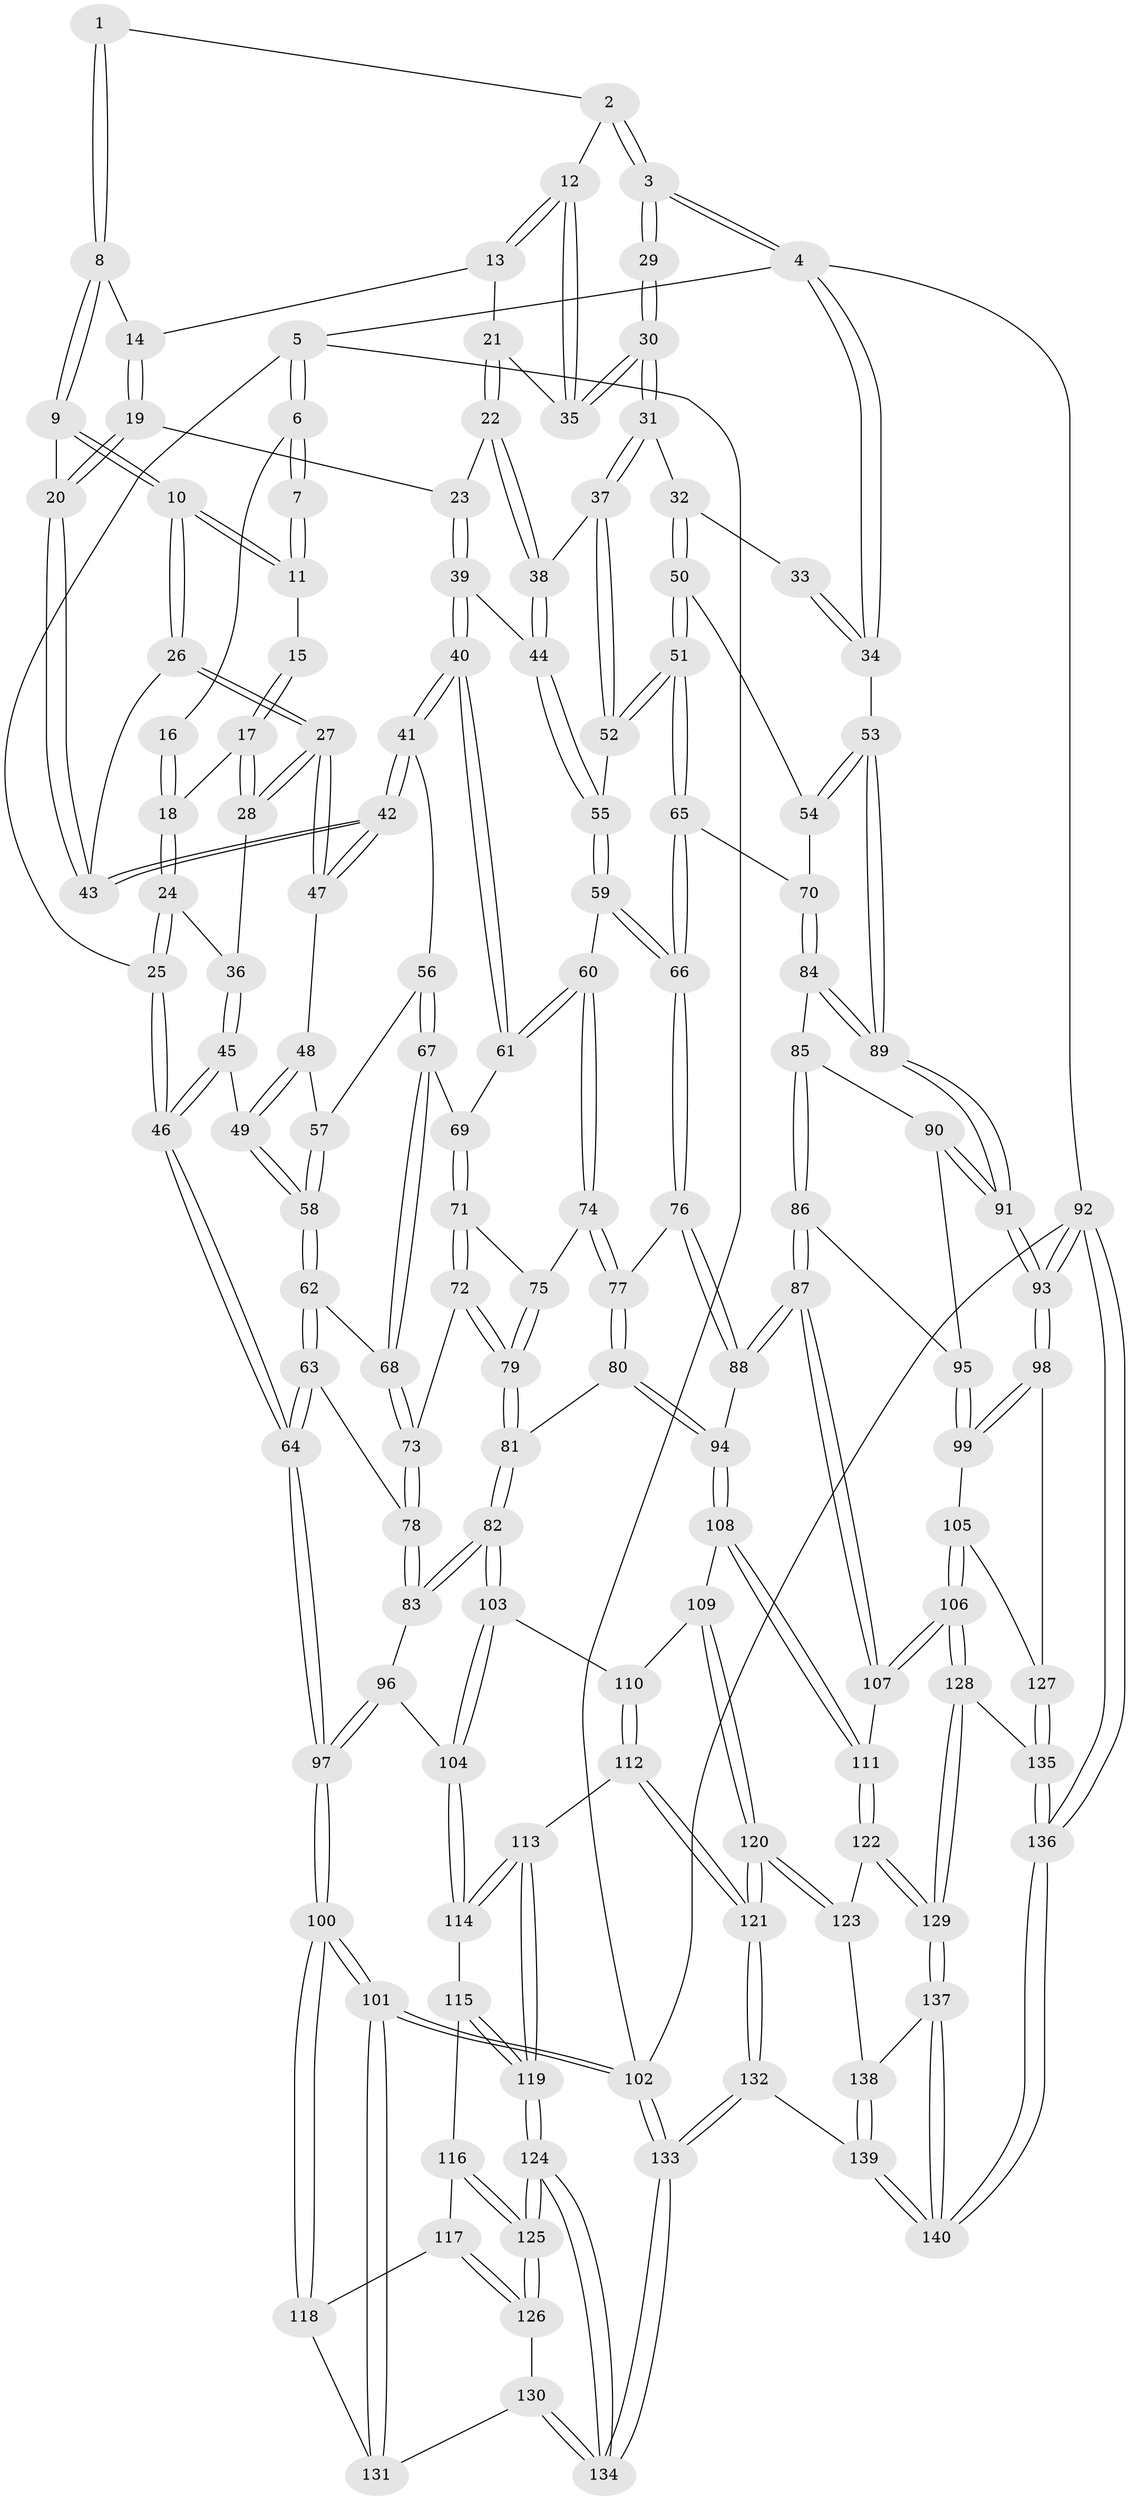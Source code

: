 // Generated by graph-tools (version 1.1) at 2025/00/03/09/25 05:00:05]
// undirected, 140 vertices, 347 edges
graph export_dot {
graph [start="1"]
  node [color=gray90,style=filled];
  1 [pos="+0.4237072516247406+0"];
  2 [pos="+0.8306785265779636+0"];
  3 [pos="+1+0"];
  4 [pos="+1+0"];
  5 [pos="+0+0"];
  6 [pos="+0+0"];
  7 [pos="+0.20332176559513976+0"];
  8 [pos="+0.42952079695410555+0"];
  9 [pos="+0.3507487954391778+0.03040771450409255"];
  10 [pos="+0.26369277196608826+0.14079221682472967"];
  11 [pos="+0.20281777757145442+0.0706513731190197"];
  12 [pos="+0.7757839428455939+0.015273298205773847"];
  13 [pos="+0.5755092251607271+0.04083505853941551"];
  14 [pos="+0.463671536592147+0"];
  15 [pos="+0.14362574433551892+0.07158620938012758"];
  16 [pos="+0.07105658295592984+0"];
  17 [pos="+0.12699511021617627+0.10062255199799083"];
  18 [pos="+0.07897357207888774+0.12707049808105597"];
  19 [pos="+0.47815817707510566+0.13893712779613399"];
  20 [pos="+0.41833646344649883+0.1691495462433723"];
  21 [pos="+0.5936014830674535+0.09473204043137567"];
  22 [pos="+0.5913009923387786+0.13891827872980844"];
  23 [pos="+0.49421317911704993+0.14977312786276337"];
  24 [pos="+0.05759971458020555+0.16195772302746442"];
  25 [pos="+0+0.014185776419320766"];
  26 [pos="+0.26195505514792455+0.16251200103637117"];
  27 [pos="+0.24948935209185105+0.18389088171585716"];
  28 [pos="+0.1881568149549756+0.17674569860035796"];
  29 [pos="+0.9733508409145734+0.04692907674646035"];
  30 [pos="+0.7881481975370157+0.09983884494174035"];
  31 [pos="+0.7912342885384053+0.13226420915212314"];
  32 [pos="+0.8401632397132812+0.1665219822374241"];
  33 [pos="+0.9483733190700725+0.1078582742582861"];
  34 [pos="+1+0.28597401311638965"];
  35 [pos="+0.779387642995854+0.06218804087058136"];
  36 [pos="+0.07812857287844749+0.1898411000951602"];
  37 [pos="+0.7195121591098678+0.19064474828843464"];
  38 [pos="+0.6322129971851101+0.18959793302919803"];
  39 [pos="+0.5270684438967914+0.2882638740240566"];
  40 [pos="+0.4630134500937597+0.3156915070139004"];
  41 [pos="+0.4342175002742084+0.3044822605182622"];
  42 [pos="+0.42340529996845916+0.28250217412722073"];
  43 [pos="+0.40471692249299424+0.1847841735970203"];
  44 [pos="+0.548019403918991+0.28881185959425376"];
  45 [pos="+0.0703002193997024+0.3000678246174345"];
  46 [pos="+0+0.5000917911201622"];
  47 [pos="+0.24993577905369266+0.2048792864122713"];
  48 [pos="+0.24843600274731256+0.21294423127065654"];
  49 [pos="+0.10778790576779412+0.30289844878396976"];
  50 [pos="+0.9058491977947443+0.2502277909779585"];
  51 [pos="+0.7678614707300995+0.3844498000456638"];
  52 [pos="+0.7174203296527404+0.2807496701020156"];
  53 [pos="+1+0.3075865621225812"];
  54 [pos="+1+0.2923959954886414"];
  55 [pos="+0.592629198242928+0.3294991098396938"];
  56 [pos="+0.3380548859531328+0.34396901589609125"];
  57 [pos="+0.2610974257584559+0.276647553624576"];
  58 [pos="+0.19834483711847023+0.3660061341613564"];
  59 [pos="+0.6294853763335514+0.4156463117195704"];
  60 [pos="+0.47473354023925296+0.41884096574965013"];
  61 [pos="+0.46686426022506244+0.39871881474043225"];
  62 [pos="+0.20679347296376138+0.4168881486109861"];
  63 [pos="+0.051721137556107445+0.5105056361199451"];
  64 [pos="+0+0.5183430138701572"];
  65 [pos="+0.7587610717927108+0.4401768689116498"];
  66 [pos="+0.6809907230165922+0.4742584045590126"];
  67 [pos="+0.32299329055653264+0.39097929902778766"];
  68 [pos="+0.24875544283031856+0.43336833515616385"];
  69 [pos="+0.3602597491077417+0.4304094480941578"];
  70 [pos="+0.8285154970312358+0.4730382559945699"];
  71 [pos="+0.36544245160693234+0.4549533505693465"];
  72 [pos="+0.3385264323131747+0.49999180544291044"];
  73 [pos="+0.2595305938234136+0.4634578630650392"];
  74 [pos="+0.4735497656774109+0.463840617811364"];
  75 [pos="+0.4238979796950919+0.48243687721615847"];
  76 [pos="+0.6761559575287351+0.48290116920350096"];
  77 [pos="+0.5104901261114344+0.5138325392674059"];
  78 [pos="+0.2386692570797621+0.6006753427572349"];
  79 [pos="+0.3621764533317777+0.5905310822039893"];
  80 [pos="+0.4676842309542239+0.6507083312954162"];
  81 [pos="+0.35885860220563925+0.6372327958423205"];
  82 [pos="+0.3304244473983113+0.6495398857025936"];
  83 [pos="+0.24388290884317443+0.6073463689814023"];
  84 [pos="+0.8369948761636489+0.4823246657524557"];
  85 [pos="+0.8426854767569956+0.5007516682599048"];
  86 [pos="+0.8143675204090587+0.6710441896196174"];
  87 [pos="+0.7597211552323225+0.7229799775637243"];
  88 [pos="+0.6699149497773592+0.5962754906218005"];
  89 [pos="+1+0.47127530087854824"];
  90 [pos="+0.9613837915146954+0.6064583075618813"];
  91 [pos="+1+0.5507912408915001"];
  92 [pos="+1+1"];
  93 [pos="+1+0.7823382744637771"];
  94 [pos="+0.49049560702481054+0.6688742877686976"];
  95 [pos="+0.9227401871749649+0.6468602819186442"];
  96 [pos="+0.14400448411513617+0.6990830919061111"];
  97 [pos="+0+0.5813488682931763"];
  98 [pos="+1+0.7825230509127904"];
  99 [pos="+0.9650688565062316+0.7647866160758455"];
  100 [pos="+0+0.6648523338256657"];
  101 [pos="+0+1"];
  102 [pos="+0+1"];
  103 [pos="+0.32129609042925406+0.6812817795843532"];
  104 [pos="+0.1744035101130834+0.7803732774983271"];
  105 [pos="+0.863954862280755+0.806507580431228"];
  106 [pos="+0.8229881417827937+0.8038268978919396"];
  107 [pos="+0.7592489751250799+0.7293210906285139"];
  108 [pos="+0.5218962898621646+0.7582777866213757"];
  109 [pos="+0.490787812486571+0.8008250084615848"];
  110 [pos="+0.3292062745772333+0.7629667115418964"];
  111 [pos="+0.636111876796844+0.8001144662138303"];
  112 [pos="+0.3213558843511719+0.8352900302423358"];
  113 [pos="+0.2585194721032372+0.8439524616752858"];
  114 [pos="+0.17186825021931765+0.7913401376995716"];
  115 [pos="+0.15705337411833975+0.8027655975536097"];
  116 [pos="+0.1049781727582127+0.8194641249513586"];
  117 [pos="+0.02376166133398721+0.8073340164634372"];
  118 [pos="+0.005401802228135105+0.8000914323355275"];
  119 [pos="+0.19377371339958682+0.9679454391708715"];
  120 [pos="+0.424003068455515+0.935806276288282"];
  121 [pos="+0.4153211862835748+0.9429161447486014"];
  122 [pos="+0.6355163249266004+0.858837861045737"];
  123 [pos="+0.5701646807990288+0.928216043258861"];
  124 [pos="+0.1790097346190669+1"];
  125 [pos="+0.12116767346115223+0.9346055746140519"];
  126 [pos="+0.06277883556633315+0.9046271978264014"];
  127 [pos="+0.9316930945711147+0.8790701886269412"];
  128 [pos="+0.801608208715685+0.9169664036564735"];
  129 [pos="+0.7526268184991012+1"];
  130 [pos="+0.04092193223109148+0.9283645645896282"];
  131 [pos="+0.02372804495524988+0.9248821537125252"];
  132 [pos="+0.34084163838757536+1"];
  133 [pos="+0.20569181047854684+1"];
  134 [pos="+0.1930705056796647+1"];
  135 [pos="+0.9528454294792811+0.9449635655211509"];
  136 [pos="+1+1"];
  137 [pos="+0.7460377798708039+1"];
  138 [pos="+0.5803782307640036+0.9452231897851304"];
  139 [pos="+0.5072516940587054+1"];
  140 [pos="+0.7662631123139875+1"];
  1 -- 2;
  1 -- 8;
  1 -- 8;
  2 -- 3;
  2 -- 3;
  2 -- 12;
  3 -- 4;
  3 -- 4;
  3 -- 29;
  3 -- 29;
  4 -- 5;
  4 -- 34;
  4 -- 34;
  4 -- 92;
  5 -- 6;
  5 -- 6;
  5 -- 25;
  5 -- 102;
  6 -- 7;
  6 -- 7;
  6 -- 16;
  7 -- 11;
  7 -- 11;
  8 -- 9;
  8 -- 9;
  8 -- 14;
  9 -- 10;
  9 -- 10;
  9 -- 20;
  10 -- 11;
  10 -- 11;
  10 -- 26;
  10 -- 26;
  11 -- 15;
  12 -- 13;
  12 -- 13;
  12 -- 35;
  12 -- 35;
  13 -- 14;
  13 -- 21;
  14 -- 19;
  14 -- 19;
  15 -- 17;
  15 -- 17;
  16 -- 18;
  16 -- 18;
  17 -- 18;
  17 -- 28;
  17 -- 28;
  18 -- 24;
  18 -- 24;
  19 -- 20;
  19 -- 20;
  19 -- 23;
  20 -- 43;
  20 -- 43;
  21 -- 22;
  21 -- 22;
  21 -- 35;
  22 -- 23;
  22 -- 38;
  22 -- 38;
  23 -- 39;
  23 -- 39;
  24 -- 25;
  24 -- 25;
  24 -- 36;
  25 -- 46;
  25 -- 46;
  26 -- 27;
  26 -- 27;
  26 -- 43;
  27 -- 28;
  27 -- 28;
  27 -- 47;
  27 -- 47;
  28 -- 36;
  29 -- 30;
  29 -- 30;
  30 -- 31;
  30 -- 31;
  30 -- 35;
  30 -- 35;
  31 -- 32;
  31 -- 37;
  31 -- 37;
  32 -- 33;
  32 -- 50;
  32 -- 50;
  33 -- 34;
  33 -- 34;
  34 -- 53;
  36 -- 45;
  36 -- 45;
  37 -- 38;
  37 -- 52;
  37 -- 52;
  38 -- 44;
  38 -- 44;
  39 -- 40;
  39 -- 40;
  39 -- 44;
  40 -- 41;
  40 -- 41;
  40 -- 61;
  40 -- 61;
  41 -- 42;
  41 -- 42;
  41 -- 56;
  42 -- 43;
  42 -- 43;
  42 -- 47;
  42 -- 47;
  44 -- 55;
  44 -- 55;
  45 -- 46;
  45 -- 46;
  45 -- 49;
  46 -- 64;
  46 -- 64;
  47 -- 48;
  48 -- 49;
  48 -- 49;
  48 -- 57;
  49 -- 58;
  49 -- 58;
  50 -- 51;
  50 -- 51;
  50 -- 54;
  51 -- 52;
  51 -- 52;
  51 -- 65;
  51 -- 65;
  52 -- 55;
  53 -- 54;
  53 -- 54;
  53 -- 89;
  53 -- 89;
  54 -- 70;
  55 -- 59;
  55 -- 59;
  56 -- 57;
  56 -- 67;
  56 -- 67;
  57 -- 58;
  57 -- 58;
  58 -- 62;
  58 -- 62;
  59 -- 60;
  59 -- 66;
  59 -- 66;
  60 -- 61;
  60 -- 61;
  60 -- 74;
  60 -- 74;
  61 -- 69;
  62 -- 63;
  62 -- 63;
  62 -- 68;
  63 -- 64;
  63 -- 64;
  63 -- 78;
  64 -- 97;
  64 -- 97;
  65 -- 66;
  65 -- 66;
  65 -- 70;
  66 -- 76;
  66 -- 76;
  67 -- 68;
  67 -- 68;
  67 -- 69;
  68 -- 73;
  68 -- 73;
  69 -- 71;
  69 -- 71;
  70 -- 84;
  70 -- 84;
  71 -- 72;
  71 -- 72;
  71 -- 75;
  72 -- 73;
  72 -- 79;
  72 -- 79;
  73 -- 78;
  73 -- 78;
  74 -- 75;
  74 -- 77;
  74 -- 77;
  75 -- 79;
  75 -- 79;
  76 -- 77;
  76 -- 88;
  76 -- 88;
  77 -- 80;
  77 -- 80;
  78 -- 83;
  78 -- 83;
  79 -- 81;
  79 -- 81;
  80 -- 81;
  80 -- 94;
  80 -- 94;
  81 -- 82;
  81 -- 82;
  82 -- 83;
  82 -- 83;
  82 -- 103;
  82 -- 103;
  83 -- 96;
  84 -- 85;
  84 -- 89;
  84 -- 89;
  85 -- 86;
  85 -- 86;
  85 -- 90;
  86 -- 87;
  86 -- 87;
  86 -- 95;
  87 -- 88;
  87 -- 88;
  87 -- 107;
  87 -- 107;
  88 -- 94;
  89 -- 91;
  89 -- 91;
  90 -- 91;
  90 -- 91;
  90 -- 95;
  91 -- 93;
  91 -- 93;
  92 -- 93;
  92 -- 93;
  92 -- 136;
  92 -- 136;
  92 -- 102;
  93 -- 98;
  93 -- 98;
  94 -- 108;
  94 -- 108;
  95 -- 99;
  95 -- 99;
  96 -- 97;
  96 -- 97;
  96 -- 104;
  97 -- 100;
  97 -- 100;
  98 -- 99;
  98 -- 99;
  98 -- 127;
  99 -- 105;
  100 -- 101;
  100 -- 101;
  100 -- 118;
  100 -- 118;
  101 -- 102;
  101 -- 102;
  101 -- 131;
  101 -- 131;
  102 -- 133;
  102 -- 133;
  103 -- 104;
  103 -- 104;
  103 -- 110;
  104 -- 114;
  104 -- 114;
  105 -- 106;
  105 -- 106;
  105 -- 127;
  106 -- 107;
  106 -- 107;
  106 -- 128;
  106 -- 128;
  107 -- 111;
  108 -- 109;
  108 -- 111;
  108 -- 111;
  109 -- 110;
  109 -- 120;
  109 -- 120;
  110 -- 112;
  110 -- 112;
  111 -- 122;
  111 -- 122;
  112 -- 113;
  112 -- 121;
  112 -- 121;
  113 -- 114;
  113 -- 114;
  113 -- 119;
  113 -- 119;
  114 -- 115;
  115 -- 116;
  115 -- 119;
  115 -- 119;
  116 -- 117;
  116 -- 125;
  116 -- 125;
  117 -- 118;
  117 -- 126;
  117 -- 126;
  118 -- 131;
  119 -- 124;
  119 -- 124;
  120 -- 121;
  120 -- 121;
  120 -- 123;
  120 -- 123;
  121 -- 132;
  121 -- 132;
  122 -- 123;
  122 -- 129;
  122 -- 129;
  123 -- 138;
  124 -- 125;
  124 -- 125;
  124 -- 134;
  124 -- 134;
  125 -- 126;
  125 -- 126;
  126 -- 130;
  127 -- 135;
  127 -- 135;
  128 -- 129;
  128 -- 129;
  128 -- 135;
  129 -- 137;
  129 -- 137;
  130 -- 131;
  130 -- 134;
  130 -- 134;
  132 -- 133;
  132 -- 133;
  132 -- 139;
  133 -- 134;
  133 -- 134;
  135 -- 136;
  135 -- 136;
  136 -- 140;
  136 -- 140;
  137 -- 138;
  137 -- 140;
  137 -- 140;
  138 -- 139;
  138 -- 139;
  139 -- 140;
  139 -- 140;
}
